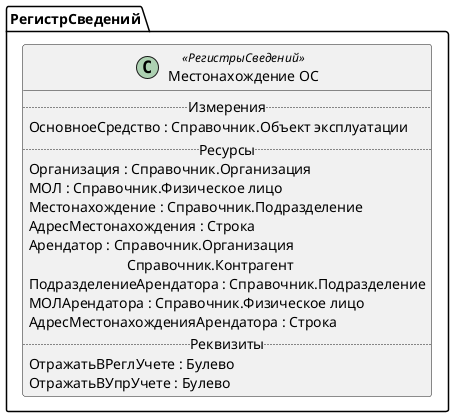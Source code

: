 ﻿@startuml МестонахождениеОС
'!include templates.wsd
'..\include templates.wsd
class РегистрСведений.МестонахождениеОС as "Местонахождение ОС" <<РегистрыСведений>>
{
..Измерения..
ОсновноеСредство : Справочник.Объект эксплуатации
..Ресурсы..
Организация : Справочник.Организация
МОЛ : Справочник.Физическое лицо
Местонахождение : Справочник.Подразделение
АдресМестонахождения : Строка
Арендатор : Справочник.Организация\rСправочник.Контрагент
ПодразделениеАрендатора : Справочник.Подразделение
МОЛАрендатора : Справочник.Физическое лицо
АдресМестонахожденияАрендатора : Строка
..Реквизиты..
ОтражатьВРеглУчете : Булево
ОтражатьВУпрУчете : Булево
}
@enduml
